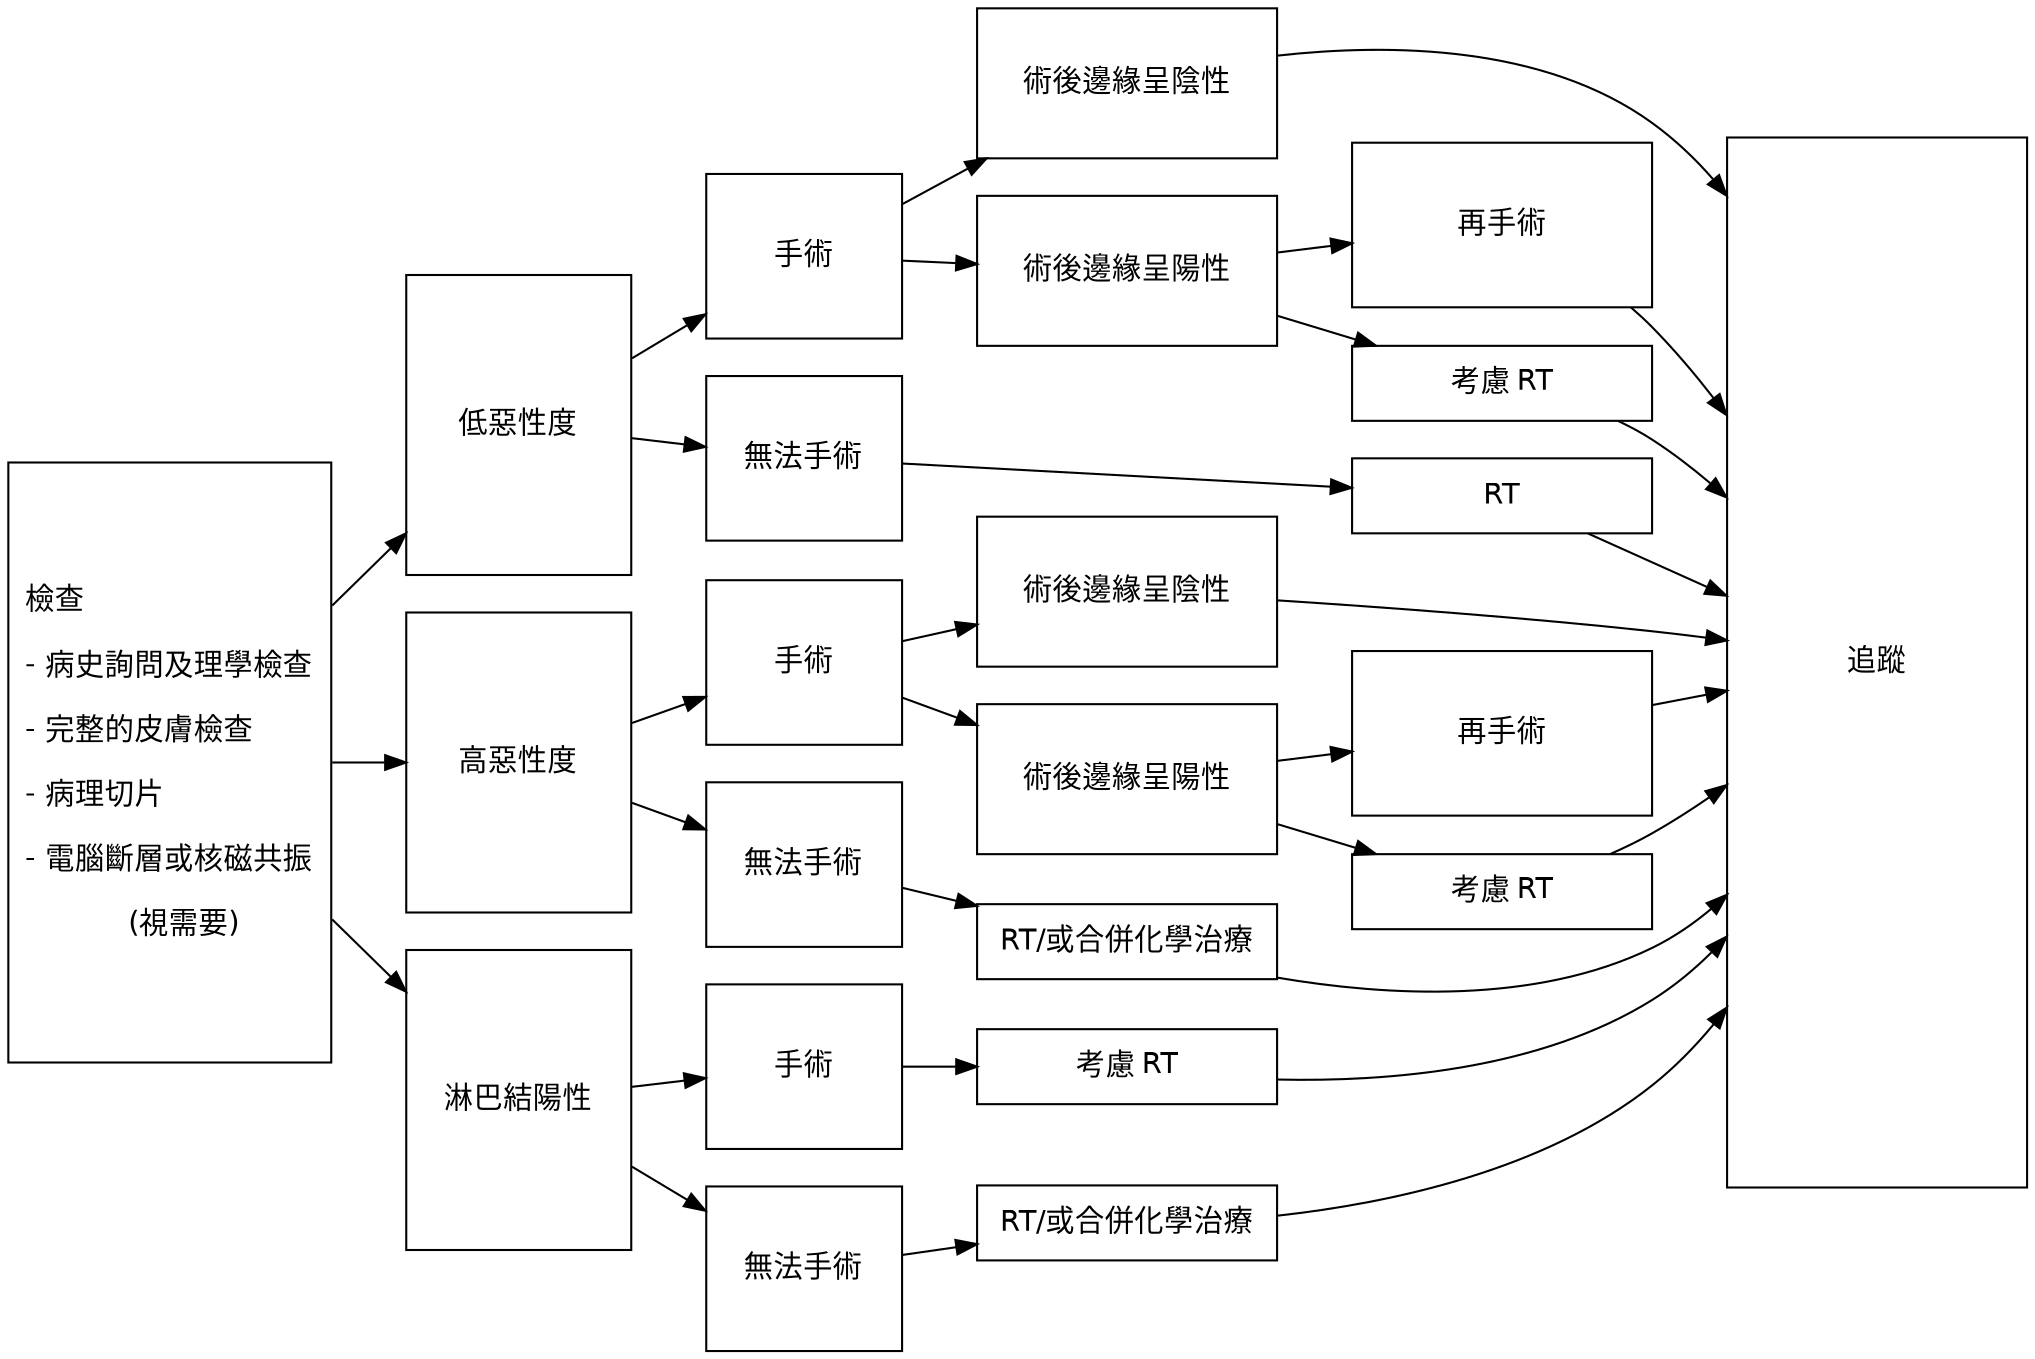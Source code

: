 digraph {
  graph [rankdir = LR; splines=splines; overlap=false]
  node [shape = box, fontname = Helvetica]

  Exam->Low->OP1->Bo1->FU
             OP1->Bo2->OP11->FU
                  Bo2->RT1->FU
        Low->OP2->RT2->FU
  Exam->High->OP3->Bo3->FU
              OP3->Bo4->OP31->FU
                   Bo4->RT3->FU
        High->OP4->RT4->FU
  Exam->LN->OP5->RT5->FU
        LN->OP6->RT6->FU
  
  Exam [label = "檢查\l
- 病史詢問及理學檢查\l
- 完整的皮膚檢查\l
- 病理切片\l
- 電腦斷層或核磁共振\l
   (視需要)";
   height = 4]
  Low [label="低惡性度"; height = 2; width = 1.5]
  High [label="高惡性度"; height = 2; width = 1.5]
  LN [label="淋巴結陽性"; height = 2; width = 1.5]
  OP1 [label="手術"; height=1.1; width=1.3]
  OP2 [label="無法手術"; height=1.1; width=1.3]
  OP3 [label="手術"; height=1.1; width=1.3]
  OP4 [label="無法手術"; height=1.1; width=1.3]
  OP5 [label="手術"; height=1.1; width=1.3]
  OP6 [label="無法手術"; height=1.1; width=1.3]
  OP11 [label="再手術"; height=1.1; width=2]
  OP31 [label="再手術"; height=1.1; width=2]
  Bo1 [label="術後邊緣呈陰性"; height=1; width=2]
  Bo2 [label="術後邊緣呈陽性"; height=1; width=2]
  Bo3 [label="術後邊緣呈陰性"; height=1; width=2]
  Bo4 [label="術後邊緣呈陽性"; height=1; width=2]
  RT1 [label="考慮 RT"; width=2]  
  RT2 [label="RT"; width=2]  
  RT3 [label="考慮 RT"; width=2]  
  RT4 [label="RT/或合併化學治療"; width=2]  
  RT5 [label="考慮 RT"; width=2]  
  RT6 [label="RT/或合併化學治療"; width=2]  

  FU [label="追蹤", height=7; width=2]
  {rank = same; Low; High; LN}
  {rank = same; OP1; OP2; OP3; OP4; OP5; OP6}
  {rank = same; Bo1; Bo2; Bo3; Bo4}
}
